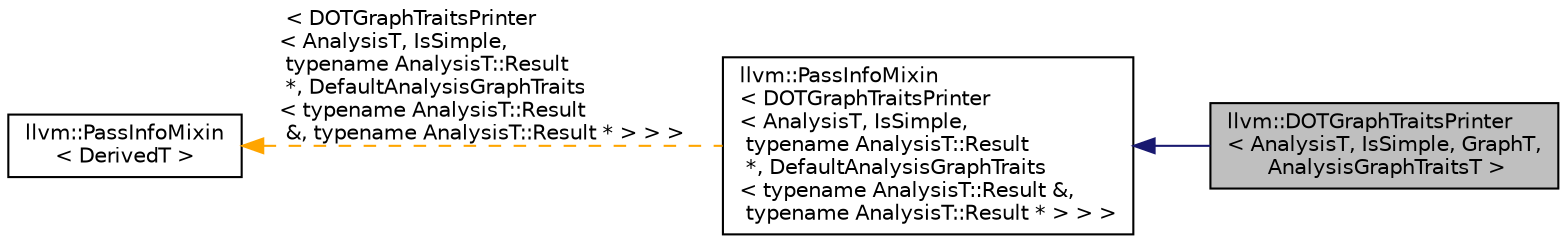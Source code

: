 digraph "llvm::DOTGraphTraitsPrinter&lt; AnalysisT, IsSimple, GraphT, AnalysisGraphTraitsT &gt;"
{
 // LATEX_PDF_SIZE
  bgcolor="transparent";
  edge [fontname="Helvetica",fontsize="10",labelfontname="Helvetica",labelfontsize="10"];
  node [fontname="Helvetica",fontsize="10",shape=record];
  rankdir="LR";
  Node1 [label="llvm::DOTGraphTraitsPrinter\l\< AnalysisT, IsSimple, GraphT,\l AnalysisGraphTraitsT \>",height=0.2,width=0.4,color="black", fillcolor="grey75", style="filled", fontcolor="black",tooltip=" "];
  Node2 -> Node1 [dir="back",color="midnightblue",fontsize="10",style="solid",fontname="Helvetica"];
  Node2 [label="llvm::PassInfoMixin\l\< DOTGraphTraitsPrinter\l\< AnalysisT, IsSimple,\l typename AnalysisT::Result\l *, DefaultAnalysisGraphTraits\l\< typename AnalysisT::Result &,\l typename AnalysisT::Result * \> \> \>",height=0.2,width=0.4,color="black",URL="$structllvm_1_1PassInfoMixin.html",tooltip=" "];
  Node3 -> Node2 [dir="back",color="orange",fontsize="10",style="dashed",label=" \< DOTGraphTraitsPrinter\l\< AnalysisT, IsSimple,\l typename AnalysisT::Result\l *, DefaultAnalysisGraphTraits\l\< typename AnalysisT::Result\l &, typename AnalysisT::Result * \> \> \>" ,fontname="Helvetica"];
  Node3 [label="llvm::PassInfoMixin\l\< DerivedT \>",height=0.2,width=0.4,color="black",URL="$structllvm_1_1PassInfoMixin.html",tooltip="A CRTP mix-in to automatically provide informational APIs needed for passes."];
}
